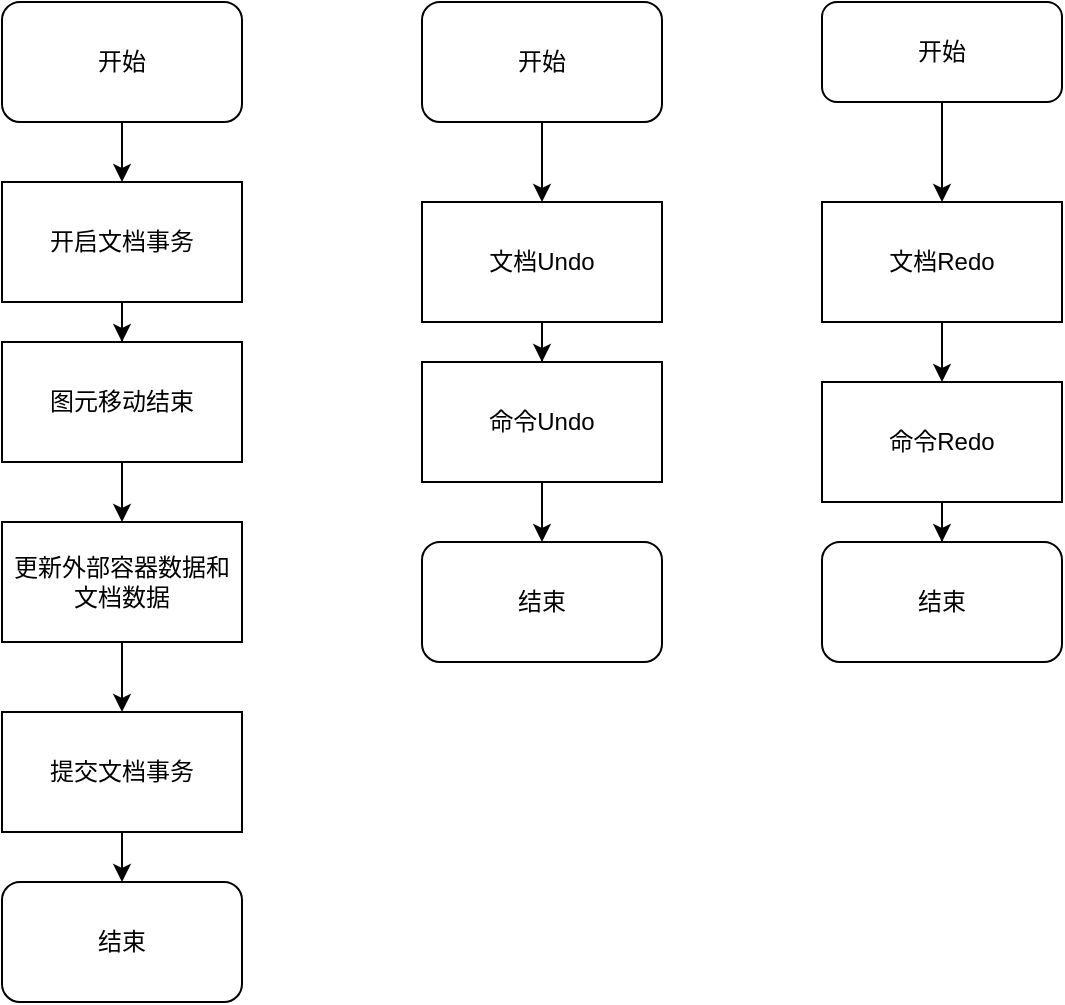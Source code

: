 <mxfile version="21.2.1" type="github">
  <diagram name="第 1 页" id="-_C2r-QDMQzQmTjNoBP8">
    <mxGraphModel dx="1290" dy="580" grid="1" gridSize="10" guides="1" tooltips="1" connect="1" arrows="1" fold="1" page="1" pageScale="1" pageWidth="827" pageHeight="1169" math="0" shadow="0">
      <root>
        <mxCell id="0" />
        <mxCell id="1" parent="0" />
        <mxCell id="-bMse4toEV8EO2RbSTCU-24" style="edgeStyle=orthogonalEdgeStyle;rounded=0;orthogonalLoop=1;jettySize=auto;html=1;entryX=0.5;entryY=0;entryDx=0;entryDy=0;" edge="1" parent="1" source="-bMse4toEV8EO2RbSTCU-2" target="-bMse4toEV8EO2RbSTCU-5">
          <mxGeometry relative="1" as="geometry" />
        </mxCell>
        <mxCell id="-bMse4toEV8EO2RbSTCU-2" value="开始" style="rounded=1;whiteSpace=wrap;html=1;" vertex="1" parent="1">
          <mxGeometry x="180" y="200" width="120" height="60" as="geometry" />
        </mxCell>
        <mxCell id="-bMse4toEV8EO2RbSTCU-29" style="edgeStyle=orthogonalEdgeStyle;rounded=0;orthogonalLoop=1;jettySize=auto;html=1;entryX=0.5;entryY=0;entryDx=0;entryDy=0;" edge="1" parent="1" source="-bMse4toEV8EO2RbSTCU-3" target="-bMse4toEV8EO2RbSTCU-15">
          <mxGeometry relative="1" as="geometry" />
        </mxCell>
        <mxCell id="-bMse4toEV8EO2RbSTCU-3" value="开始" style="rounded=1;whiteSpace=wrap;html=1;" vertex="1" parent="1">
          <mxGeometry x="390" y="200" width="120" height="60" as="geometry" />
        </mxCell>
        <mxCell id="-bMse4toEV8EO2RbSTCU-25" style="edgeStyle=orthogonalEdgeStyle;rounded=0;orthogonalLoop=1;jettySize=auto;html=1;entryX=0.5;entryY=0;entryDx=0;entryDy=0;" edge="1" parent="1" source="-bMse4toEV8EO2RbSTCU-5" target="-bMse4toEV8EO2RbSTCU-7">
          <mxGeometry relative="1" as="geometry" />
        </mxCell>
        <mxCell id="-bMse4toEV8EO2RbSTCU-5" value="开启文档事务" style="rounded=0;whiteSpace=wrap;html=1;" vertex="1" parent="1">
          <mxGeometry x="180" y="290" width="120" height="60" as="geometry" />
        </mxCell>
        <mxCell id="-bMse4toEV8EO2RbSTCU-26" style="edgeStyle=orthogonalEdgeStyle;rounded=0;orthogonalLoop=1;jettySize=auto;html=1;entryX=0.5;entryY=0;entryDx=0;entryDy=0;" edge="1" parent="1" source="-bMse4toEV8EO2RbSTCU-7" target="-bMse4toEV8EO2RbSTCU-9">
          <mxGeometry relative="1" as="geometry" />
        </mxCell>
        <mxCell id="-bMse4toEV8EO2RbSTCU-7" value="图元移动结束" style="rounded=0;whiteSpace=wrap;html=1;" vertex="1" parent="1">
          <mxGeometry x="180" y="370" width="120" height="60" as="geometry" />
        </mxCell>
        <mxCell id="-bMse4toEV8EO2RbSTCU-27" style="edgeStyle=orthogonalEdgeStyle;rounded=0;orthogonalLoop=1;jettySize=auto;html=1;entryX=0.5;entryY=0;entryDx=0;entryDy=0;" edge="1" parent="1" source="-bMse4toEV8EO2RbSTCU-9" target="-bMse4toEV8EO2RbSTCU-11">
          <mxGeometry relative="1" as="geometry" />
        </mxCell>
        <mxCell id="-bMse4toEV8EO2RbSTCU-9" value="更新外部容器数据和文档数据" style="rounded=0;whiteSpace=wrap;html=1;" vertex="1" parent="1">
          <mxGeometry x="180" y="460" width="120" height="60" as="geometry" />
        </mxCell>
        <mxCell id="-bMse4toEV8EO2RbSTCU-28" style="edgeStyle=orthogonalEdgeStyle;rounded=0;orthogonalLoop=1;jettySize=auto;html=1;entryX=0.5;entryY=0;entryDx=0;entryDy=0;" edge="1" parent="1" source="-bMse4toEV8EO2RbSTCU-11" target="-bMse4toEV8EO2RbSTCU-13">
          <mxGeometry relative="1" as="geometry" />
        </mxCell>
        <mxCell id="-bMse4toEV8EO2RbSTCU-11" value="提交文档事务" style="rounded=0;whiteSpace=wrap;html=1;" vertex="1" parent="1">
          <mxGeometry x="180" y="555" width="120" height="60" as="geometry" />
        </mxCell>
        <mxCell id="-bMse4toEV8EO2RbSTCU-13" value="结束" style="rounded=1;whiteSpace=wrap;html=1;" vertex="1" parent="1">
          <mxGeometry x="180" y="640" width="120" height="60" as="geometry" />
        </mxCell>
        <mxCell id="-bMse4toEV8EO2RbSTCU-30" style="edgeStyle=orthogonalEdgeStyle;rounded=0;orthogonalLoop=1;jettySize=auto;html=1;entryX=0.5;entryY=0;entryDx=0;entryDy=0;" edge="1" parent="1" source="-bMse4toEV8EO2RbSTCU-15" target="-bMse4toEV8EO2RbSTCU-16">
          <mxGeometry relative="1" as="geometry" />
        </mxCell>
        <mxCell id="-bMse4toEV8EO2RbSTCU-15" value="文档Undo" style="rounded=0;whiteSpace=wrap;html=1;" vertex="1" parent="1">
          <mxGeometry x="390" y="300" width="120" height="60" as="geometry" />
        </mxCell>
        <mxCell id="-bMse4toEV8EO2RbSTCU-31" style="edgeStyle=orthogonalEdgeStyle;rounded=0;orthogonalLoop=1;jettySize=auto;html=1;entryX=0.5;entryY=0;entryDx=0;entryDy=0;" edge="1" parent="1" source="-bMse4toEV8EO2RbSTCU-16" target="-bMse4toEV8EO2RbSTCU-19">
          <mxGeometry relative="1" as="geometry" />
        </mxCell>
        <mxCell id="-bMse4toEV8EO2RbSTCU-16" value="命令Undo" style="whiteSpace=wrap;html=1;rounded=0;" vertex="1" parent="1">
          <mxGeometry x="390" y="380" width="120" height="60" as="geometry" />
        </mxCell>
        <mxCell id="-bMse4toEV8EO2RbSTCU-19" value="结束" style="rounded=1;whiteSpace=wrap;html=1;" vertex="1" parent="1">
          <mxGeometry x="390" y="470" width="120" height="60" as="geometry" />
        </mxCell>
        <mxCell id="-bMse4toEV8EO2RbSTCU-32" style="edgeStyle=orthogonalEdgeStyle;rounded=0;orthogonalLoop=1;jettySize=auto;html=1;entryX=0.5;entryY=0;entryDx=0;entryDy=0;" edge="1" parent="1" source="-bMse4toEV8EO2RbSTCU-20" target="-bMse4toEV8EO2RbSTCU-21">
          <mxGeometry relative="1" as="geometry" />
        </mxCell>
        <mxCell id="-bMse4toEV8EO2RbSTCU-20" value="开始" style="rounded=1;whiteSpace=wrap;html=1;" vertex="1" parent="1">
          <mxGeometry x="590" y="200" width="120" height="50" as="geometry" />
        </mxCell>
        <mxCell id="-bMse4toEV8EO2RbSTCU-33" style="edgeStyle=orthogonalEdgeStyle;rounded=0;orthogonalLoop=1;jettySize=auto;html=1;" edge="1" parent="1" source="-bMse4toEV8EO2RbSTCU-21" target="-bMse4toEV8EO2RbSTCU-22">
          <mxGeometry relative="1" as="geometry" />
        </mxCell>
        <mxCell id="-bMse4toEV8EO2RbSTCU-21" value="文档Redo" style="rounded=0;whiteSpace=wrap;html=1;" vertex="1" parent="1">
          <mxGeometry x="590" y="300" width="120" height="60" as="geometry" />
        </mxCell>
        <mxCell id="-bMse4toEV8EO2RbSTCU-34" style="edgeStyle=orthogonalEdgeStyle;rounded=0;orthogonalLoop=1;jettySize=auto;html=1;entryX=0.5;entryY=0;entryDx=0;entryDy=0;" edge="1" parent="1" source="-bMse4toEV8EO2RbSTCU-22" target="-bMse4toEV8EO2RbSTCU-23">
          <mxGeometry relative="1" as="geometry" />
        </mxCell>
        <mxCell id="-bMse4toEV8EO2RbSTCU-22" value="命令Redo" style="rounded=0;whiteSpace=wrap;html=1;" vertex="1" parent="1">
          <mxGeometry x="590" y="390" width="120" height="60" as="geometry" />
        </mxCell>
        <mxCell id="-bMse4toEV8EO2RbSTCU-23" value="结束" style="rounded=1;whiteSpace=wrap;html=1;" vertex="1" parent="1">
          <mxGeometry x="590" y="470" width="120" height="60" as="geometry" />
        </mxCell>
      </root>
    </mxGraphModel>
  </diagram>
</mxfile>
